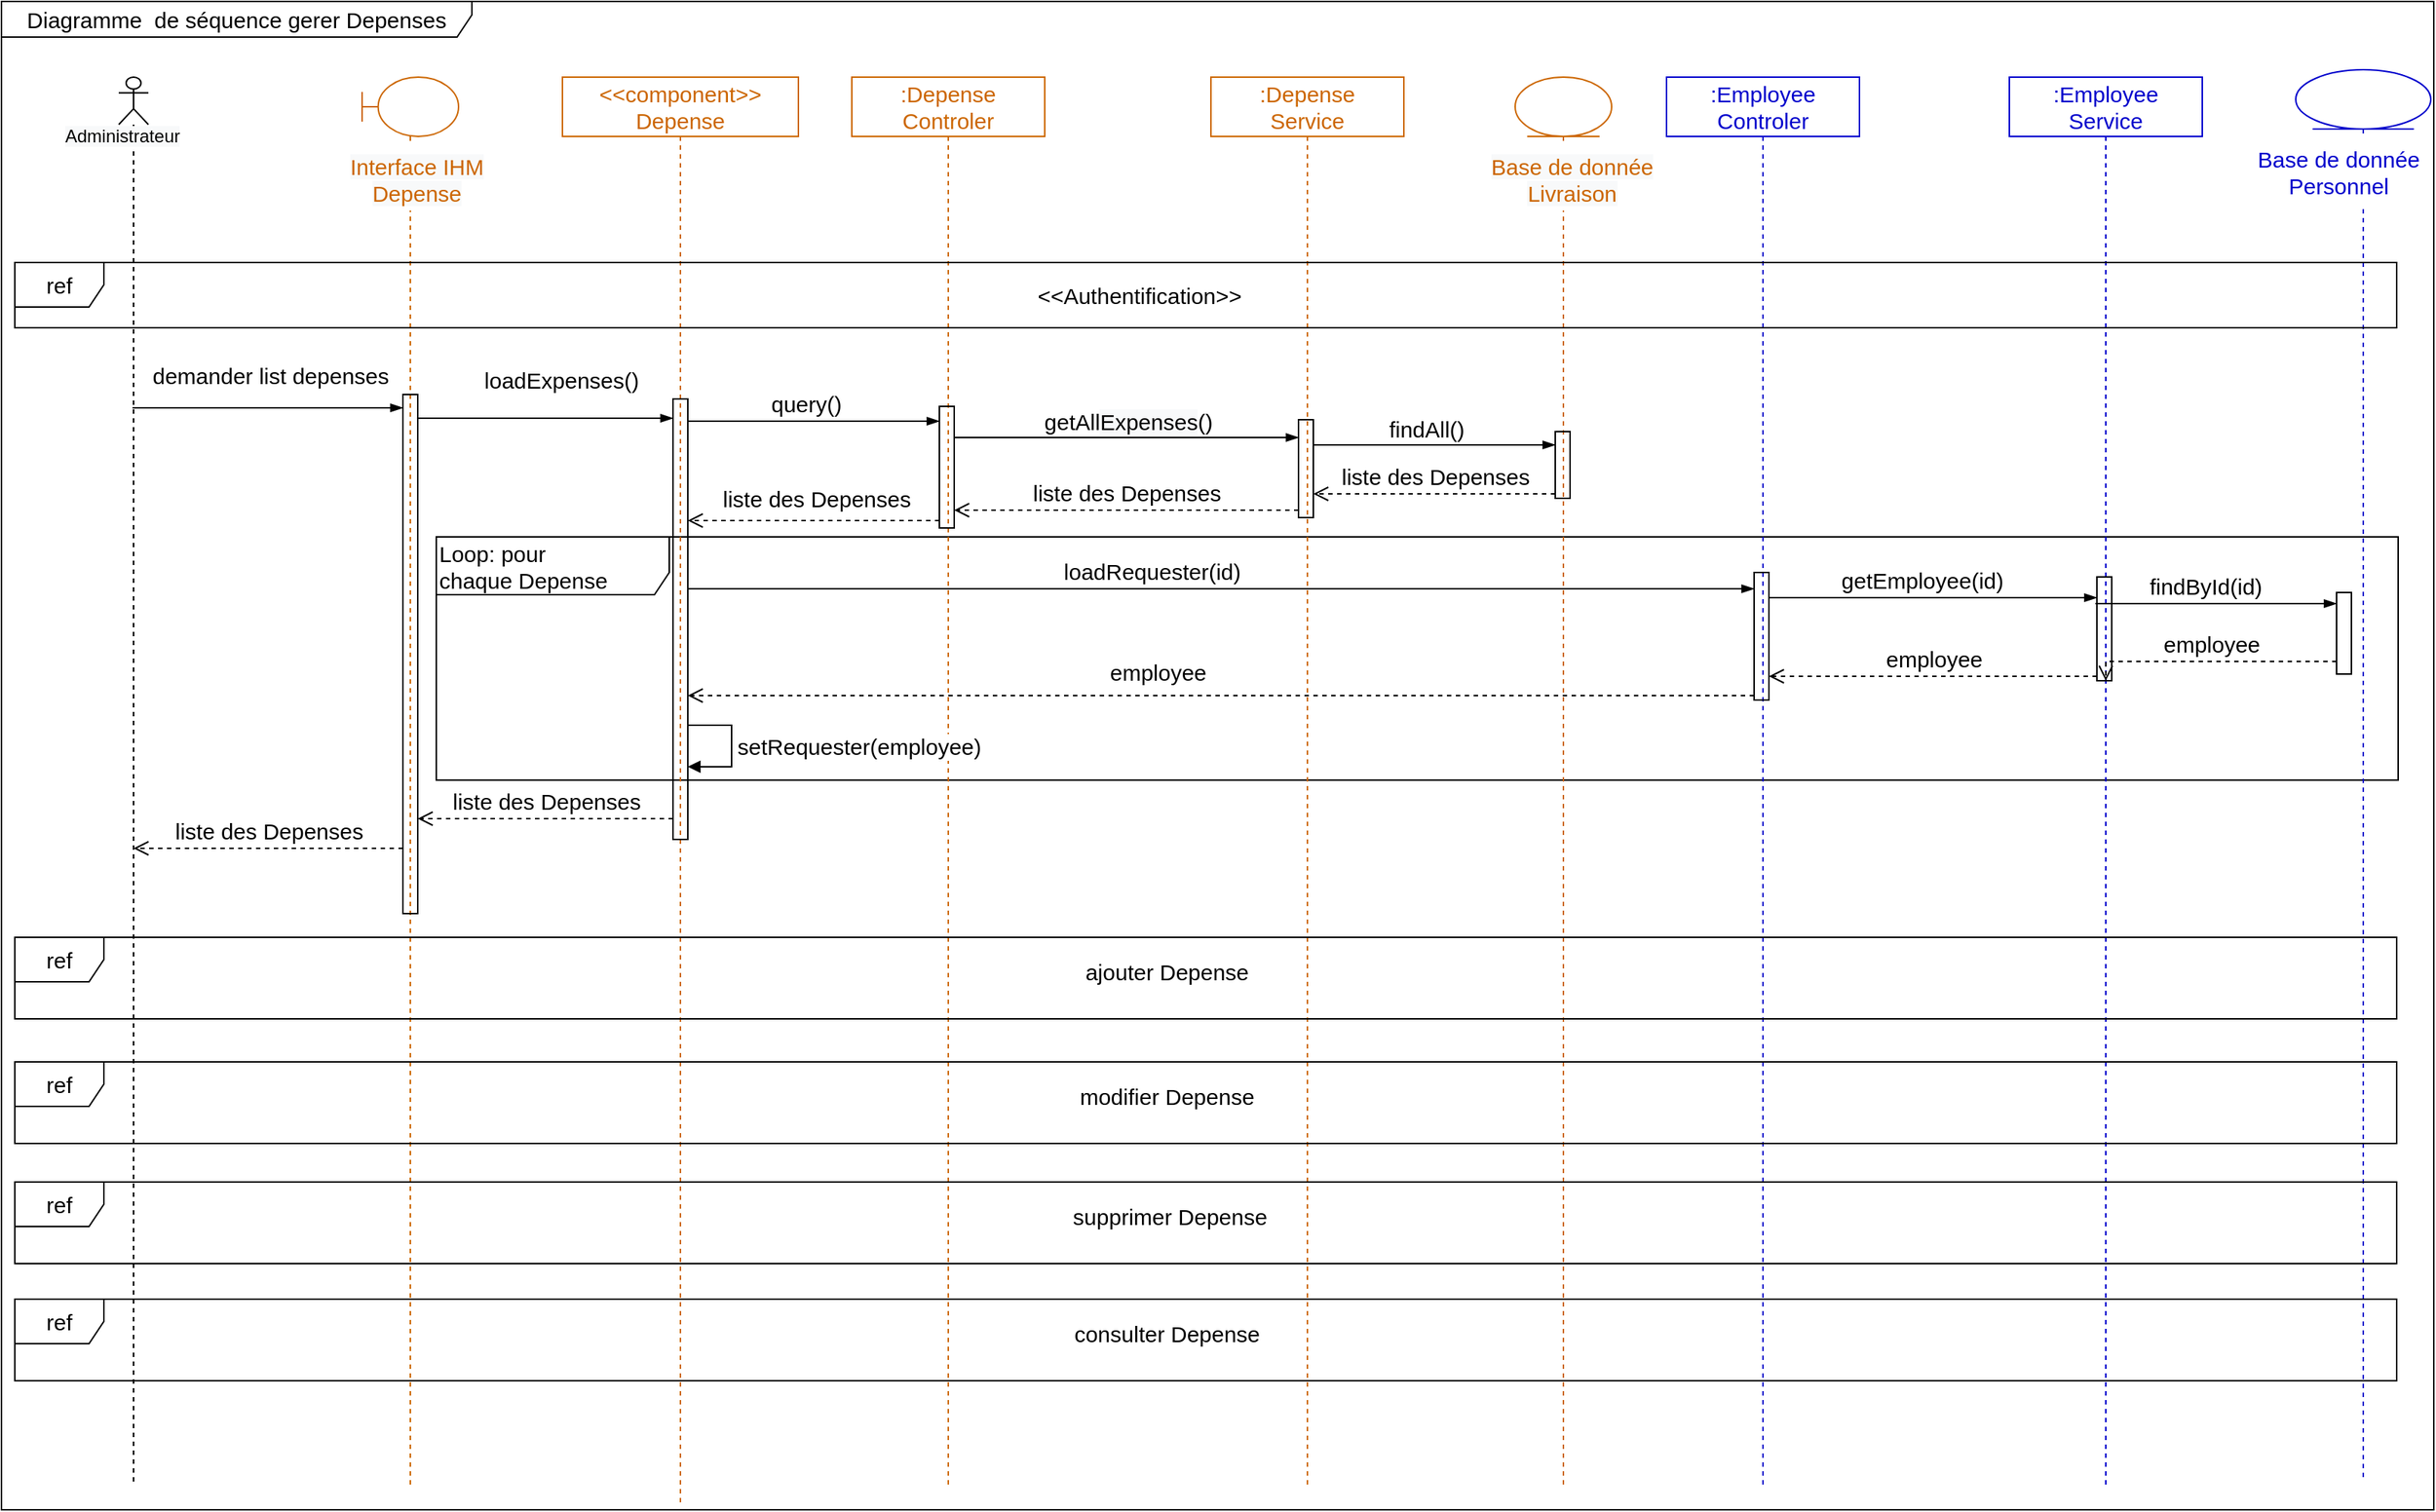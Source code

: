<mxfile version="20.2.5" type="github" pages="2">
  <diagram id="0Ih6kgNvfjJApKp02RVI" name="Page-1">
    <mxGraphModel dx="2515" dy="1289" grid="0" gridSize="10" guides="1" tooltips="1" connect="1" arrows="1" fold="1" page="1" pageScale="1" pageWidth="827" pageHeight="1169" math="0" shadow="0">
      <root>
        <mxCell id="0" />
        <mxCell id="1" parent="0" />
        <mxCell id="h8GXfj-TgWMUek4Y4tlX-59" value="Diagramme&amp;nbsp; de séquence gerer &lt;span style=&quot;background-color: rgb(255, 255, 255);&quot;&gt;Depenses&lt;/span&gt;" style="shape=umlFrame;whiteSpace=wrap;html=1;rounded=0;shadow=0;glass=0;sketch=0;fontSize=15;fillColor=none;width=317;height=24;" vertex="1" parent="1">
          <mxGeometry x="31" y="14" width="1639" height="1017" as="geometry" />
        </mxCell>
        <mxCell id="h8GXfj-TgWMUek4Y4tlX-1" value="Loop: pour &lt;br&gt;chaque&amp;nbsp;&lt;span style=&quot;background-color: initial; text-align: center;&quot;&gt;Depense&lt;/span&gt;" style="shape=umlFrame;whiteSpace=wrap;html=1;rounded=0;shadow=0;glass=0;sketch=0;fontSize=15;fillColor=none;width=157;height=39;align=left;" vertex="1" parent="1">
          <mxGeometry x="324" y="375" width="1322" height="164" as="geometry" />
        </mxCell>
        <mxCell id="h8GXfj-TgWMUek4Y4tlX-2" value=":Depense&lt;br&gt;Controler" style="shape=umlLifeline;perimeter=lifelinePerimeter;whiteSpace=wrap;html=1;container=1;collapsible=0;recursiveResize=0;outlineConnect=0;rounded=0;shadow=0;glass=0;sketch=0;fillColor=none;fontSize=15;fontColor=#CC6600;strokeColor=#CC6600;" vertex="1" parent="1">
          <mxGeometry x="604" y="65" width="130" height="950" as="geometry" />
        </mxCell>
        <mxCell id="h8GXfj-TgWMUek4Y4tlX-3" value="" style="html=1;points=[];perimeter=orthogonalPerimeter;rounded=0;shadow=0;glass=0;sketch=0;fontSize=15;fillColor=none;" vertex="1" parent="h8GXfj-TgWMUek4Y4tlX-2">
          <mxGeometry x="59" y="222" width="10" height="82" as="geometry" />
        </mxCell>
        <mxCell id="h8GXfj-TgWMUek4Y4tlX-4" value="" style="shape=umlLifeline;participant=umlActor;perimeter=lifelinePerimeter;whiteSpace=wrap;html=1;container=1;collapsible=0;recursiveResize=0;verticalAlign=top;spacingTop=36;outlineConnect=0;fillColor=none;size=32;sketch=0;shadow=0;rounded=0;glass=0;" vertex="1" parent="1">
          <mxGeometry x="110" y="65" width="20" height="950" as="geometry" />
        </mxCell>
        <mxCell id="h8GXfj-TgWMUek4Y4tlX-5" value="&lt;span style=&quot;color: rgb(0, 0, 0); font-family: Helvetica; font-size: 12px; font-style: normal; font-variant-ligatures: normal; font-variant-caps: normal; font-weight: 400; letter-spacing: normal; orphans: 2; text-align: center; text-indent: 0px; text-transform: none; widows: 2; word-spacing: 0px; -webkit-text-stroke-width: 0px; background-color: rgb(248, 249, 250); text-decoration-thickness: initial; text-decoration-style: initial; text-decoration-color: initial; float: none; display: inline !important;&quot;&gt;Administrateur&lt;/span&gt;" style="text;whiteSpace=wrap;html=1;" vertex="1" parent="1">
          <mxGeometry x="72" y="91" width="105" height="36" as="geometry" />
        </mxCell>
        <mxCell id="h8GXfj-TgWMUek4Y4tlX-6" value=":Depense&lt;br&gt;Service" style="shape=umlLifeline;perimeter=lifelinePerimeter;whiteSpace=wrap;html=1;container=1;collapsible=0;recursiveResize=0;outlineConnect=0;rounded=0;shadow=0;glass=0;sketch=0;fillColor=none;fontSize=15;fontColor=#CC6600;strokeColor=#CC6600;" vertex="1" parent="1">
          <mxGeometry x="846" y="65" width="130" height="950" as="geometry" />
        </mxCell>
        <mxCell id="h8GXfj-TgWMUek4Y4tlX-7" value="" style="html=1;points=[];perimeter=orthogonalPerimeter;rounded=0;shadow=0;glass=0;sketch=0;fontSize=15;fillColor=none;" vertex="1" parent="h8GXfj-TgWMUek4Y4tlX-6">
          <mxGeometry x="59" y="231" width="10" height="66" as="geometry" />
        </mxCell>
        <mxCell id="h8GXfj-TgWMUek4Y4tlX-8" value="" style="shape=umlLifeline;participant=umlEntity;perimeter=lifelinePerimeter;whiteSpace=wrap;html=1;container=1;collapsible=0;recursiveResize=0;verticalAlign=top;spacingTop=36;outlineConnect=0;rounded=0;shadow=0;glass=0;sketch=0;fontSize=15;fillColor=none;fontColor=#CC6600;strokeColor=#CC6600;" vertex="1" parent="1">
          <mxGeometry x="1051" y="65" width="65" height="950" as="geometry" />
        </mxCell>
        <mxCell id="h8GXfj-TgWMUek4Y4tlX-9" value="" style="html=1;points=[];perimeter=orthogonalPerimeter;rounded=0;shadow=0;glass=0;sketch=0;fontSize=15;fillColor=none;" vertex="1" parent="h8GXfj-TgWMUek4Y4tlX-8">
          <mxGeometry x="27" y="239" width="10" height="45" as="geometry" />
        </mxCell>
        <mxCell id="h8GXfj-TgWMUek4Y4tlX-10" value="&lt;span style=&quot;font-family: Helvetica; font-size: 15px; font-style: normal; font-variant-ligatures: normal; font-variant-caps: normal; font-weight: 400; letter-spacing: normal; orphans: 2; text-indent: 0px; text-transform: none; widows: 2; word-spacing: 0px; -webkit-text-stroke-width: 0px; background-color: rgb(248, 249, 250); text-decoration-thickness: initial; text-decoration-style: initial; text-decoration-color: initial; float: none; display: inline !important;&quot;&gt;Base de donnée&lt;br&gt;Livraison&lt;br&gt;&lt;/span&gt;" style="text;whiteSpace=wrap;html=1;fontSize=15;align=center;fillColor=default;fontColor=#CC6600;" vertex="1" parent="h8GXfj-TgWMUek4Y4tlX-8">
          <mxGeometry x="-21" y="45" width="119" height="45" as="geometry" />
        </mxCell>
        <mxCell id="h8GXfj-TgWMUek4Y4tlX-11" value="" style="shape=umlLifeline;participant=umlBoundary;perimeter=lifelinePerimeter;whiteSpace=wrap;html=1;container=1;collapsible=0;recursiveResize=0;verticalAlign=top;spacingTop=36;outlineConnect=0;rounded=0;shadow=0;glass=0;sketch=0;fontSize=15;fillColor=none;fontColor=#CC6600;strokeColor=#CC6600;" vertex="1" parent="1">
          <mxGeometry x="274" y="65" width="65" height="950" as="geometry" />
        </mxCell>
        <mxCell id="h8GXfj-TgWMUek4Y4tlX-12" value="&lt;span style=&quot;font-family: Helvetica; font-size: 15px; font-style: normal; font-variant-ligatures: normal; font-variant-caps: normal; font-weight: 400; letter-spacing: normal; orphans: 2; text-indent: 0px; text-transform: none; widows: 2; word-spacing: 0px; -webkit-text-stroke-width: 0px; background-color: rgb(248, 249, 250); text-decoration-thickness: initial; text-decoration-style: initial; text-decoration-color: initial; float: none; display: inline !important;&quot;&gt;Interface IHM&lt;/span&gt;&lt;br style=&quot;font-family: Helvetica; font-size: 15px; font-style: normal; font-variant-ligatures: normal; font-variant-caps: normal; font-weight: 400; letter-spacing: normal; orphans: 2; text-indent: 0px; text-transform: none; widows: 2; word-spacing: 0px; -webkit-text-stroke-width: 0px; background-color: rgb(248, 249, 250); text-decoration-thickness: initial; text-decoration-style: initial; text-decoration-color: initial;&quot;&gt;&lt;span style=&quot;font-family: Helvetica; font-size: 15px; font-style: normal; font-variant-ligatures: normal; font-variant-caps: normal; font-weight: 400; letter-spacing: normal; orphans: 2; text-indent: 0px; text-transform: none; widows: 2; word-spacing: 0px; -webkit-text-stroke-width: 0px; background-color: rgb(248, 249, 250); text-decoration-thickness: initial; text-decoration-style: initial; text-decoration-color: initial; float: none; display: inline !important;&quot;&gt;Depense&lt;/span&gt;" style="text;whiteSpace=wrap;html=1;fontSize=15;align=center;fillColor=default;fontColor=#CC6600;" vertex="1" parent="h8GXfj-TgWMUek4Y4tlX-11">
          <mxGeometry x="-24" y="45" width="122" height="45" as="geometry" />
        </mxCell>
        <mxCell id="h8GXfj-TgWMUek4Y4tlX-13" value="" style="html=1;points=[];perimeter=orthogonalPerimeter;rounded=0;shadow=0;glass=0;sketch=0;fontSize=15;fillColor=none;" vertex="1" parent="h8GXfj-TgWMUek4Y4tlX-11">
          <mxGeometry x="27.5" y="214" width="10" height="350" as="geometry" />
        </mxCell>
        <mxCell id="h8GXfj-TgWMUek4Y4tlX-14" value=":Employee&lt;br&gt;Controler" style="shape=umlLifeline;perimeter=lifelinePerimeter;whiteSpace=wrap;html=1;container=1;collapsible=0;recursiveResize=0;outlineConnect=0;rounded=0;shadow=0;glass=0;sketch=0;fillColor=none;fontSize=15;strokeColor=#0000CC;fontColor=#0000CC;" vertex="1" parent="1">
          <mxGeometry x="1153" y="65" width="130" height="950" as="geometry" />
        </mxCell>
        <mxCell id="h8GXfj-TgWMUek4Y4tlX-15" value="" style="html=1;points=[];perimeter=orthogonalPerimeter;rounded=0;shadow=0;glass=0;sketch=0;fontSize=15;fillColor=none;" vertex="1" parent="h8GXfj-TgWMUek4Y4tlX-14">
          <mxGeometry x="59" y="334" width="10" height="86" as="geometry" />
        </mxCell>
        <mxCell id="h8GXfj-TgWMUek4Y4tlX-16" value="" style="shape=umlLifeline;participant=umlEntity;perimeter=lifelinePerimeter;whiteSpace=wrap;html=1;container=1;collapsible=0;recursiveResize=0;verticalAlign=top;spacingTop=36;outlineConnect=0;rounded=0;shadow=0;glass=0;sketch=0;fontSize=15;fillColor=none;strokeColor=#0000CC;" vertex="1" parent="1">
          <mxGeometry x="1577" y="60" width="91" height="950" as="geometry" />
        </mxCell>
        <mxCell id="h8GXfj-TgWMUek4Y4tlX-17" value="Base de donnée&lt;br&gt;Personnel" style="text;whiteSpace=wrap;html=1;fontSize=15;align=center;fillColor=default;fontColor=#0000CC;" vertex="1" parent="h8GXfj-TgWMUek4Y4tlX-16">
          <mxGeometry x="-30" y="45" width="118" height="48" as="geometry" />
        </mxCell>
        <mxCell id="h8GXfj-TgWMUek4Y4tlX-18" value="" style="html=1;points=[];perimeter=orthogonalPerimeter;rounded=0;shadow=0;glass=0;sketch=0;fontSize=15;fillColor=none;" vertex="1" parent="h8GXfj-TgWMUek4Y4tlX-16">
          <mxGeometry x="27.5" y="352.5" width="10" height="55" as="geometry" />
        </mxCell>
        <mxCell id="h8GXfj-TgWMUek4Y4tlX-19" value=":Employee&lt;br&gt;Service" style="shape=umlLifeline;perimeter=lifelinePerimeter;whiteSpace=wrap;html=1;container=1;collapsible=0;recursiveResize=0;outlineConnect=0;rounded=0;shadow=0;glass=0;sketch=0;fillColor=none;fontSize=15;strokeColor=#0000CC;fontColor=#0000CC;" vertex="1" parent="1">
          <mxGeometry x="1384" y="65" width="130" height="950" as="geometry" />
        </mxCell>
        <mxCell id="h8GXfj-TgWMUek4Y4tlX-20" value="" style="html=1;points=[];perimeter=orthogonalPerimeter;rounded=0;shadow=0;glass=0;sketch=0;fontSize=15;fillColor=none;" vertex="1" parent="h8GXfj-TgWMUek4Y4tlX-19">
          <mxGeometry x="59" y="337" width="10" height="70" as="geometry" />
        </mxCell>
        <mxCell id="h8GXfj-TgWMUek4Y4tlX-21" value="" style="edgeStyle=elbowEdgeStyle;fontSize=12;html=1;endArrow=blockThin;endFill=1;rounded=0;" edge="1" parent="1" target="h8GXfj-TgWMUek4Y4tlX-13">
          <mxGeometry width="160" relative="1" as="geometry">
            <mxPoint x="119.324" y="288" as="sourcePoint" />
            <mxPoint x="258.5" y="288" as="targetPoint" />
            <Array as="points">
              <mxPoint x="190" y="288" />
              <mxPoint x="171" y="261" />
            </Array>
          </mxGeometry>
        </mxCell>
        <mxCell id="h8GXfj-TgWMUek4Y4tlX-22" value="demander list depenses" style="edgeLabel;html=1;align=center;verticalAlign=middle;resizable=0;points=[];fontSize=15;" vertex="1" connectable="0" parent="h8GXfj-TgWMUek4Y4tlX-21">
          <mxGeometry x="-0.395" relative="1" as="geometry">
            <mxPoint x="37" y="-22" as="offset" />
          </mxGeometry>
        </mxCell>
        <mxCell id="h8GXfj-TgWMUek4Y4tlX-23" value="" style="edgeStyle=elbowEdgeStyle;fontSize=12;html=1;endArrow=blockThin;endFill=1;rounded=0;" edge="1" parent="1" source="h8GXfj-TgWMUek4Y4tlX-43" target="h8GXfj-TgWMUek4Y4tlX-3">
          <mxGeometry width="160" relative="1" as="geometry">
            <mxPoint x="532" y="237" as="sourcePoint" />
            <mxPoint x="637" y="443" as="targetPoint" />
            <Array as="points">
              <mxPoint x="561" y="297" />
              <mxPoint x="444" y="291" />
              <mxPoint x="426" y="304" />
            </Array>
          </mxGeometry>
        </mxCell>
        <mxCell id="h8GXfj-TgWMUek4Y4tlX-24" value="query()" style="edgeLabel;html=1;align=center;verticalAlign=middle;resizable=0;points=[];fontSize=15;" vertex="1" connectable="0" parent="h8GXfj-TgWMUek4Y4tlX-23">
          <mxGeometry x="-0.219" y="3" relative="1" as="geometry">
            <mxPoint x="13" y="-9" as="offset" />
          </mxGeometry>
        </mxCell>
        <mxCell id="h8GXfj-TgWMUek4Y4tlX-25" value="" style="edgeStyle=elbowEdgeStyle;fontSize=12;html=1;endArrow=blockThin;endFill=1;rounded=0;" edge="1" parent="1" source="h8GXfj-TgWMUek4Y4tlX-3" target="h8GXfj-TgWMUek4Y4tlX-7">
          <mxGeometry width="160" relative="1" as="geometry">
            <mxPoint x="394" y="355" as="sourcePoint" />
            <mxPoint x="554" y="355" as="targetPoint" />
            <Array as="points">
              <mxPoint x="753" y="308" />
              <mxPoint x="602" y="293" />
              <mxPoint x="527" y="322" />
            </Array>
          </mxGeometry>
        </mxCell>
        <mxCell id="h8GXfj-TgWMUek4Y4tlX-26" value="getAll&lt;span style=&quot;background-color: rgb(248, 249, 250);&quot;&gt;Expenses&lt;/span&gt;()" style="edgeLabel;html=1;align=center;verticalAlign=middle;resizable=0;points=[];fontSize=15;" vertex="1" connectable="0" parent="h8GXfj-TgWMUek4Y4tlX-25">
          <mxGeometry x="0.124" relative="1" as="geometry">
            <mxPoint x="-14" y="-11" as="offset" />
          </mxGeometry>
        </mxCell>
        <mxCell id="h8GXfj-TgWMUek4Y4tlX-27" value="" style="edgeStyle=elbowEdgeStyle;fontSize=12;html=1;endArrow=blockThin;endFill=1;rounded=0;" edge="1" parent="1" source="h8GXfj-TgWMUek4Y4tlX-7" target="h8GXfj-TgWMUek4Y4tlX-9">
          <mxGeometry width="160" relative="1" as="geometry">
            <mxPoint x="474" y="355" as="sourcePoint" />
            <mxPoint x="634" y="355" as="targetPoint" />
            <Array as="points">
              <mxPoint x="927" y="313" />
              <mxPoint x="766" y="318" />
            </Array>
          </mxGeometry>
        </mxCell>
        <mxCell id="h8GXfj-TgWMUek4Y4tlX-28" value="findAll()" style="edgeLabel;html=1;align=center;verticalAlign=middle;resizable=0;points=[];fontSize=15;" vertex="1" connectable="0" parent="h8GXfj-TgWMUek4Y4tlX-27">
          <mxGeometry x="-0.356" y="2" relative="1" as="geometry">
            <mxPoint x="23" y="-9" as="offset" />
          </mxGeometry>
        </mxCell>
        <mxCell id="h8GXfj-TgWMUek4Y4tlX-29" value="liste des Depenses" style="html=1;verticalAlign=bottom;endArrow=open;dashed=1;endSize=8;rounded=0;fontSize=15;" edge="1" parent="1" source="h8GXfj-TgWMUek4Y4tlX-9" target="h8GXfj-TgWMUek4Y4tlX-7">
          <mxGeometry relative="1" as="geometry">
            <mxPoint x="806" y="342" as="sourcePoint" />
            <mxPoint x="668" y="342" as="targetPoint" />
            <Array as="points">
              <mxPoint x="948" y="346" />
            </Array>
          </mxGeometry>
        </mxCell>
        <mxCell id="h8GXfj-TgWMUek4Y4tlX-30" value="liste des Depenses" style="html=1;verticalAlign=bottom;endArrow=open;dashed=1;endSize=8;rounded=0;fontSize=15;" edge="1" parent="1" source="h8GXfj-TgWMUek4Y4tlX-7" target="h8GXfj-TgWMUek4Y4tlX-3">
          <mxGeometry relative="1" as="geometry">
            <mxPoint x="658" y="347" as="sourcePoint" />
            <mxPoint x="477" y="347" as="targetPoint" />
            <Array as="points">
              <mxPoint x="758" y="357" />
            </Array>
          </mxGeometry>
        </mxCell>
        <mxCell id="h8GXfj-TgWMUek4Y4tlX-31" value="liste des Depenses" style="html=1;verticalAlign=bottom;endArrow=open;dashed=1;endSize=8;rounded=0;fontSize=15;" edge="1" parent="1" source="h8GXfj-TgWMUek4Y4tlX-3" target="h8GXfj-TgWMUek4Y4tlX-43">
          <mxGeometry x="-0.019" y="-3" relative="1" as="geometry">
            <mxPoint x="479" y="359" as="sourcePoint" />
            <mxPoint x="298" y="359" as="targetPoint" />
            <Array as="points">
              <mxPoint x="512" y="364" />
            </Array>
            <mxPoint as="offset" />
          </mxGeometry>
        </mxCell>
        <mxCell id="h8GXfj-TgWMUek4Y4tlX-32" value="" style="edgeStyle=elbowEdgeStyle;fontSize=12;html=1;endArrow=blockThin;endFill=1;rounded=0;" edge="1" parent="1" source="h8GXfj-TgWMUek4Y4tlX-43" target="h8GXfj-TgWMUek4Y4tlX-15">
          <mxGeometry width="160" relative="1" as="geometry">
            <mxPoint x="312" y="410" as="sourcePoint" />
            <mxPoint x="985.5" y="410" as="targetPoint" />
            <Array as="points">
              <mxPoint x="873" y="410" />
            </Array>
          </mxGeometry>
        </mxCell>
        <mxCell id="h8GXfj-TgWMUek4Y4tlX-33" value="loadRequester(id)" style="edgeLabel;html=1;align=center;verticalAlign=middle;resizable=0;points=[];fontSize=15;" vertex="1" connectable="0" parent="h8GXfj-TgWMUek4Y4tlX-32">
          <mxGeometry x="-0.256" y="-3" relative="1" as="geometry">
            <mxPoint x="45" y="-15" as="offset" />
          </mxGeometry>
        </mxCell>
        <mxCell id="h8GXfj-TgWMUek4Y4tlX-34" value="" style="fontSize=12;html=1;endArrow=blockThin;endFill=1;rounded=0;" edge="1" parent="1" source="h8GXfj-TgWMUek4Y4tlX-15" target="h8GXfj-TgWMUek4Y4tlX-20">
          <mxGeometry width="160" relative="1" as="geometry">
            <mxPoint x="917" y="389" as="sourcePoint" />
            <mxPoint x="1077" y="389" as="targetPoint" />
            <Array as="points">
              <mxPoint x="1263" y="416" />
            </Array>
          </mxGeometry>
        </mxCell>
        <mxCell id="h8GXfj-TgWMUek4Y4tlX-35" value="getEmployee(id)" style="edgeLabel;html=1;align=center;verticalAlign=middle;resizable=0;points=[];fontSize=15;" vertex="1" connectable="0" parent="h8GXfj-TgWMUek4Y4tlX-34">
          <mxGeometry x="-0.254" y="1" relative="1" as="geometry">
            <mxPoint x="20" y="-11" as="offset" />
          </mxGeometry>
        </mxCell>
        <mxCell id="h8GXfj-TgWMUek4Y4tlX-36" value="" style="edgeStyle=elbowEdgeStyle;fontSize=12;html=1;endArrow=blockThin;endFill=1;rounded=0;" edge="1" parent="1" source="h8GXfj-TgWMUek4Y4tlX-20" target="h8GXfj-TgWMUek4Y4tlX-18">
          <mxGeometry width="160" relative="1" as="geometry">
            <mxPoint x="1065" y="396" as="sourcePoint" />
            <mxPoint x="1225" y="396" as="targetPoint" />
            <Array as="points">
              <mxPoint x="1442" y="420" />
              <mxPoint x="1334" y="409" />
            </Array>
          </mxGeometry>
        </mxCell>
        <mxCell id="h8GXfj-TgWMUek4Y4tlX-37" value="findById(id)" style="edgeLabel;html=1;align=center;verticalAlign=middle;resizable=0;points=[];fontSize=15;" vertex="1" connectable="0" parent="h8GXfj-TgWMUek4Y4tlX-36">
          <mxGeometry x="-0.269" y="1" relative="1" as="geometry">
            <mxPoint x="15" y="-11" as="offset" />
          </mxGeometry>
        </mxCell>
        <mxCell id="h8GXfj-TgWMUek4Y4tlX-38" value="employee" style="html=1;verticalAlign=bottom;endArrow=open;dashed=1;endSize=8;rounded=0;fontSize=15;" edge="1" parent="1" source="h8GXfj-TgWMUek4Y4tlX-18" target="h8GXfj-TgWMUek4Y4tlX-20">
          <mxGeometry relative="1" as="geometry">
            <mxPoint x="1511" y="460" as="sourcePoint" />
            <mxPoint x="1221" y="462" as="targetPoint" />
            <Array as="points">
              <mxPoint x="1449" y="459" />
            </Array>
          </mxGeometry>
        </mxCell>
        <mxCell id="h8GXfj-TgWMUek4Y4tlX-39" value="employee" style="html=1;verticalAlign=bottom;endArrow=open;dashed=1;endSize=8;rounded=0;fontSize=15;" edge="1" parent="1" source="h8GXfj-TgWMUek4Y4tlX-20" target="h8GXfj-TgWMUek4Y4tlX-15">
          <mxGeometry relative="1" as="geometry">
            <mxPoint x="1158" y="471" as="sourcePoint" />
            <mxPoint x="991" y="471" as="targetPoint" />
            <Array as="points">
              <mxPoint x="1237" y="469" />
            </Array>
          </mxGeometry>
        </mxCell>
        <mxCell id="h8GXfj-TgWMUek4Y4tlX-40" value="employee" style="html=1;verticalAlign=bottom;endArrow=open;dashed=1;endSize=8;rounded=0;fontSize=15;startArrow=none;" edge="1" parent="1" source="h8GXfj-TgWMUek4Y4tlX-15" target="h8GXfj-TgWMUek4Y4tlX-43">
          <mxGeometry x="0.121" y="-4" relative="1" as="geometry">
            <mxPoint x="981" y="481.0" as="sourcePoint" />
            <mxPoint x="312" y="396.509" as="targetPoint" />
            <Array as="points">
              <mxPoint x="964" y="482" />
            </Array>
            <mxPoint as="offset" />
          </mxGeometry>
        </mxCell>
        <mxCell id="h8GXfj-TgWMUek4Y4tlX-41" value="liste des Depenses" style="html=1;verticalAlign=bottom;endArrow=open;dashed=1;endSize=8;rounded=0;fontSize=15;" edge="1" parent="1" source="h8GXfj-TgWMUek4Y4tlX-13" target="h8GXfj-TgWMUek4Y4tlX-4">
          <mxGeometry relative="1" as="geometry">
            <mxPoint x="258.5" y="577" as="sourcePoint" />
            <mxPoint x="119.324" y="577" as="targetPoint" />
            <Array as="points">
              <mxPoint x="219" y="585" />
            </Array>
          </mxGeometry>
        </mxCell>
        <mxCell id="h8GXfj-TgWMUek4Y4tlX-42" value="&amp;lt;&amp;lt;component&amp;gt;&amp;gt;&lt;br&gt;Depense" style="shape=umlLifeline;perimeter=lifelinePerimeter;whiteSpace=wrap;html=1;container=1;collapsible=0;recursiveResize=0;outlineConnect=0;rounded=0;shadow=0;glass=0;sketch=0;fillColor=none;fontSize=15;fontColor=#CC6600;strokeColor=#CC6600;" vertex="1" parent="1">
          <mxGeometry x="409" y="65" width="159" height="961" as="geometry" />
        </mxCell>
        <mxCell id="h8GXfj-TgWMUek4Y4tlX-43" value="" style="html=1;points=[];perimeter=orthogonalPerimeter;fontSize=15;fillColor=none;rounded=0;shadow=0;glass=0;sketch=0;" vertex="1" parent="h8GXfj-TgWMUek4Y4tlX-42">
          <mxGeometry x="74.5" y="217" width="10" height="297" as="geometry" />
        </mxCell>
        <mxCell id="h8GXfj-TgWMUek4Y4tlX-44" value="set&lt;span style=&quot;text-align: center;&quot;&gt;Requester&lt;/span&gt;(employee)" style="edgeStyle=orthogonalEdgeStyle;html=1;align=left;spacingLeft=2;endArrow=block;rounded=0;fontSize=15;" edge="1" parent="h8GXfj-TgWMUek4Y4tlX-42" source="h8GXfj-TgWMUek4Y4tlX-43" target="h8GXfj-TgWMUek4Y4tlX-43">
          <mxGeometry relative="1" as="geometry">
            <mxPoint x="-59" y="421" as="sourcePoint" />
            <Array as="points">
              <mxPoint x="114" y="437" />
              <mxPoint x="114" y="465" />
            </Array>
            <mxPoint x="-46" y="452" as="targetPoint" />
          </mxGeometry>
        </mxCell>
        <mxCell id="h8GXfj-TgWMUek4Y4tlX-45" value="" style="fontSize=12;html=1;endArrow=blockThin;endFill=1;rounded=0;" edge="1" parent="1" source="h8GXfj-TgWMUek4Y4tlX-13" target="h8GXfj-TgWMUek4Y4tlX-43">
          <mxGeometry width="160" relative="1" as="geometry">
            <mxPoint x="268.5" y="289" as="sourcePoint" />
            <mxPoint x="599" y="417" as="targetPoint" />
            <Array as="points">
              <mxPoint x="381" y="295" />
            </Array>
          </mxGeometry>
        </mxCell>
        <mxCell id="h8GXfj-TgWMUek4Y4tlX-46" value="loadExpenses()" style="edgeLabel;html=1;align=center;verticalAlign=middle;resizable=0;points=[];fontSize=15;" vertex="1" connectable="0" parent="h8GXfj-TgWMUek4Y4tlX-45">
          <mxGeometry x="-0.006" y="-3" relative="1" as="geometry">
            <mxPoint x="11" y="-29" as="offset" />
          </mxGeometry>
        </mxCell>
        <mxCell id="h8GXfj-TgWMUek4Y4tlX-47" value="" style="html=1;verticalAlign=bottom;endArrow=open;dashed=1;endSize=8;rounded=0;" edge="1" parent="1" source="h8GXfj-TgWMUek4Y4tlX-43" target="h8GXfj-TgWMUek4Y4tlX-13">
          <mxGeometry relative="1" as="geometry">
            <mxPoint x="518" y="479" as="sourcePoint" />
            <mxPoint x="268.5" y="565.0" as="targetPoint" />
            <Array as="points">
              <mxPoint x="373" y="565" />
            </Array>
          </mxGeometry>
        </mxCell>
        <mxCell id="h8GXfj-TgWMUek4Y4tlX-48" value="&lt;span style=&quot;font-size: 15px;&quot;&gt;liste des Depenses&lt;/span&gt;" style="edgeLabel;html=1;align=center;verticalAlign=middle;resizable=0;points=[];" vertex="1" connectable="0" parent="h8GXfj-TgWMUek4Y4tlX-47">
          <mxGeometry x="-0.223" y="3" relative="1" as="geometry">
            <mxPoint x="-19" y="-15" as="offset" />
          </mxGeometry>
        </mxCell>
        <mxCell id="h8GXfj-TgWMUek4Y4tlX-49" value="ref" style="shape=umlFrame;whiteSpace=wrap;html=1;labelBackgroundColor=none;fontSize=15;" vertex="1" parent="1">
          <mxGeometry x="40" y="190" width="1605" height="44" as="geometry" />
        </mxCell>
        <mxCell id="h8GXfj-TgWMUek4Y4tlX-50" value="&amp;lt;&amp;lt;Authentification&amp;gt;&amp;gt;" style="text;html=1;strokeColor=none;fillColor=none;align=center;verticalAlign=middle;whiteSpace=wrap;rounded=0;labelBackgroundColor=none;fontSize=15;fontColor=#000000;" vertex="1" parent="1">
          <mxGeometry x="722" y="197" width="152" height="30" as="geometry" />
        </mxCell>
        <mxCell id="h8GXfj-TgWMUek4Y4tlX-51" value="ref" style="shape=umlFrame;whiteSpace=wrap;html=1;labelBackgroundColor=none;fontSize=15;" vertex="1" parent="1">
          <mxGeometry x="40" y="645" width="1605" height="55" as="geometry" />
        </mxCell>
        <mxCell id="h8GXfj-TgWMUek4Y4tlX-52" value="ajouter Depense" style="text;html=1;strokeColor=none;fillColor=none;align=center;verticalAlign=middle;whiteSpace=wrap;rounded=0;labelBackgroundColor=none;fontSize=15;fontColor=#000000;" vertex="1" parent="1">
          <mxGeometry x="675" y="653" width="283" height="30" as="geometry" />
        </mxCell>
        <mxCell id="h8GXfj-TgWMUek4Y4tlX-53" value="ref" style="shape=umlFrame;whiteSpace=wrap;html=1;labelBackgroundColor=none;fontSize=15;" vertex="1" parent="1">
          <mxGeometry x="40" y="729" width="1605" height="55" as="geometry" />
        </mxCell>
        <mxCell id="h8GXfj-TgWMUek4Y4tlX-54" value="modifier Depense" style="text;html=1;strokeColor=none;fillColor=none;align=center;verticalAlign=middle;whiteSpace=wrap;rounded=0;labelBackgroundColor=none;fontSize=15;fontColor=#000000;" vertex="1" parent="1">
          <mxGeometry x="675" y="737" width="283" height="30" as="geometry" />
        </mxCell>
        <mxCell id="h8GXfj-TgWMUek4Y4tlX-55" value="ref" style="shape=umlFrame;whiteSpace=wrap;html=1;labelBackgroundColor=none;fontSize=15;" vertex="1" parent="1">
          <mxGeometry x="40" y="810" width="1605" height="55" as="geometry" />
        </mxCell>
        <mxCell id="h8GXfj-TgWMUek4Y4tlX-56" value="supprimer Depense" style="text;html=1;strokeColor=none;fillColor=none;align=center;verticalAlign=middle;whiteSpace=wrap;rounded=0;labelBackgroundColor=none;fontSize=15;fontColor=#000000;" vertex="1" parent="1">
          <mxGeometry x="676.5" y="818" width="283" height="30" as="geometry" />
        </mxCell>
        <mxCell id="h8GXfj-TgWMUek4Y4tlX-57" value="ref" style="shape=umlFrame;whiteSpace=wrap;html=1;labelBackgroundColor=none;fontSize=15;" vertex="1" parent="1">
          <mxGeometry x="40" y="889" width="1605" height="55" as="geometry" />
        </mxCell>
        <mxCell id="h8GXfj-TgWMUek4Y4tlX-58" value="consulter Depense" style="text;html=1;strokeColor=none;fillColor=none;align=center;verticalAlign=middle;whiteSpace=wrap;rounded=0;labelBackgroundColor=none;fontSize=15;fontColor=#000000;" vertex="1" parent="1">
          <mxGeometry x="675" y="897" width="283" height="30" as="geometry" />
        </mxCell>
      </root>
    </mxGraphModel>
  </diagram>
  <diagram id="TflTKimRe0f7Ts5xrQ3o" name="Page-2">
    <mxGraphModel dx="2336" dy="1197" grid="0" gridSize="10" guides="1" tooltips="1" connect="1" arrows="1" fold="1" page="1" pageScale="1" pageWidth="827" pageHeight="1169" math="0" shadow="0">
      <root>
        <mxCell id="0" />
        <mxCell id="1" parent="0" />
        <mxCell id="TuRs3AZUwML7VyhOXRkO-1" value="Diagramme&amp;nbsp; de séquence&amp;nbsp; ajouter depense" style="shape=umlFrame;whiteSpace=wrap;html=1;rounded=0;shadow=0;glass=0;sketch=0;fontSize=15;fillColor=none;width=321;height=35;" vertex="1" parent="1">
          <mxGeometry x="12" y="8" width="1180" height="952" as="geometry" />
        </mxCell>
        <mxCell id="TuRs3AZUwML7VyhOXRkO-2" value="ALT" style="shape=umlFrame;whiteSpace=wrap;html=1;width=45;height=30;" vertex="1" parent="1">
          <mxGeometry x="22.5" y="419" width="1149" height="530" as="geometry" />
        </mxCell>
        <mxCell id="TuRs3AZUwML7VyhOXRkO-3" value="ALT" style="shape=umlFrame;whiteSpace=wrap;html=1;width=45;height=30;" vertex="1" parent="1">
          <mxGeometry x="54" y="519.35" width="1107" height="299" as="geometry" />
        </mxCell>
        <mxCell id="TuRs3AZUwML7VyhOXRkO-4" value="&lt;font style=&quot;font-size: 15px;&quot;&gt;alt: formulaire valide&lt;/font&gt;" style="shape=umlFrame;whiteSpace=wrap;html=1;width=162;height=22;" vertex="1" parent="1">
          <mxGeometry x="59" y="306" width="362" height="103" as="geometry" />
        </mxCell>
        <mxCell id="TuRs3AZUwML7VyhOXRkO-5" value=":Expense&lt;br&gt;Controler" style="shape=umlLifeline;perimeter=lifelinePerimeter;whiteSpace=wrap;html=1;container=1;collapsible=0;recursiveResize=0;outlineConnect=0;rounded=0;shadow=0;glass=0;sketch=0;fillColor=none;fontSize=15;fontColor=#CC6600;strokeColor=#CC6600;" vertex="1" parent="1">
          <mxGeometry x="622" y="65" width="201" height="891" as="geometry" />
        </mxCell>
        <mxCell id="TuRs3AZUwML7VyhOXRkO-6" value="" style="html=1;points=[];perimeter=orthogonalPerimeter;rounded=0;shadow=0;glass=0;sketch=0;fontSize=15;fillColor=none;" vertex="1" parent="TuRs3AZUwML7VyhOXRkO-5">
          <mxGeometry x="95.5" y="401" width="10" height="310" as="geometry" />
        </mxCell>
        <mxCell id="TuRs3AZUwML7VyhOXRkO-7" style="edgeStyle=none;rounded=0;orthogonalLoop=1;jettySize=auto;html=1;fontSize=15;fontColor=#000000;strokeColor=#000000;endArrow=none;endFill=0;dashed=1;exitX=0;exitY=0.504;exitDx=0;exitDy=0;exitPerimeter=0;entryX=1;entryY=0.558;entryDx=0;entryDy=0;entryPerimeter=0;" edge="1" parent="1" source="TuRs3AZUwML7VyhOXRkO-2" target="TuRs3AZUwML7VyhOXRkO-3">
          <mxGeometry relative="1" as="geometry">
            <Array as="points">
              <mxPoint x="238" y="686" />
            </Array>
            <mxPoint x="119.5" y="686" as="sourcePoint" />
          </mxGeometry>
        </mxCell>
        <mxCell id="TuRs3AZUwML7VyhOXRkO-8" value="" style="shape=umlLifeline;participant=umlActor;perimeter=lifelinePerimeter;whiteSpace=wrap;html=1;container=1;collapsible=0;recursiveResize=0;verticalAlign=top;spacingTop=36;outlineConnect=0;fillColor=none;size=32;sketch=0;shadow=0;rounded=0;glass=0;" vertex="1" parent="1">
          <mxGeometry x="110" y="65" width="20" height="891" as="geometry" />
        </mxCell>
        <mxCell id="TuRs3AZUwML7VyhOXRkO-9" value="&lt;span style=&quot;color: rgb(0, 0, 0); font-family: Helvetica; font-size: 15px; font-style: normal; font-variant-ligatures: normal; font-variant-caps: normal; font-weight: 400; letter-spacing: normal; orphans: 2; text-align: center; text-indent: 0px; text-transform: none; widows: 2; word-spacing: 0px; -webkit-text-stroke-width: 0px; background-color: rgb(248, 249, 250); text-decoration-thickness: initial; text-decoration-style: initial; text-decoration-color: initial; float: none; display: inline !important;&quot;&gt;Administrateur&lt;/span&gt;" style="text;whiteSpace=wrap;html=1;fontSize=15;" vertex="1" parent="1">
          <mxGeometry x="72" y="91" width="105" height="36" as="geometry" />
        </mxCell>
        <mxCell id="TuRs3AZUwML7VyhOXRkO-10" value=":Expense&lt;br&gt;Service" style="shape=umlLifeline;perimeter=lifelinePerimeter;whiteSpace=wrap;html=1;container=1;collapsible=0;recursiveResize=0;outlineConnect=0;rounded=0;shadow=0;glass=0;sketch=0;fillColor=none;fontSize=15;fontColor=#CC6600;strokeColor=#CC6600;" vertex="1" parent="1">
          <mxGeometry x="899" y="65" width="130" height="891" as="geometry" />
        </mxCell>
        <mxCell id="TuRs3AZUwML7VyhOXRkO-11" value="" style="html=1;points=[];perimeter=orthogonalPerimeter;rounded=0;shadow=0;glass=0;sketch=0;fontSize=15;fillColor=none;" vertex="1" parent="TuRs3AZUwML7VyhOXRkO-10">
          <mxGeometry x="60" y="411" width="10" height="284" as="geometry" />
        </mxCell>
        <mxCell id="TuRs3AZUwML7VyhOXRkO-12" value="" style="shape=umlLifeline;participant=umlEntity;perimeter=lifelinePerimeter;whiteSpace=wrap;html=1;container=1;collapsible=0;recursiveResize=0;verticalAlign=top;spacingTop=36;outlineConnect=0;rounded=0;shadow=0;glass=0;sketch=0;fontSize=15;fillColor=none;fontColor=#CC6600;strokeColor=#CC6600;" vertex="1" parent="1">
          <mxGeometry x="1091" y="65" width="65" height="891" as="geometry" />
        </mxCell>
        <mxCell id="TuRs3AZUwML7VyhOXRkO-13" value="" style="html=1;points=[];perimeter=orthogonalPerimeter;rounded=0;shadow=0;glass=0;sketch=0;fontSize=15;fillColor=none;" vertex="1" parent="TuRs3AZUwML7VyhOXRkO-12">
          <mxGeometry x="27.5" y="435" width="10" height="235" as="geometry" />
        </mxCell>
        <mxCell id="TuRs3AZUwML7VyhOXRkO-14" value="&lt;span style=&quot;font-family: Helvetica; font-size: 15px; font-style: normal; font-variant-ligatures: normal; font-variant-caps: normal; font-weight: 400; letter-spacing: normal; orphans: 2; text-indent: 0px; text-transform: none; widows: 2; word-spacing: 0px; -webkit-text-stroke-width: 0px; background-color: rgb(248, 249, 250); text-decoration-thickness: initial; text-decoration-style: initial; text-decoration-color: initial; float: none; display: inline !important;&quot;&gt;Base de donnée&lt;br&gt;Livraison&lt;br&gt;&lt;/span&gt;" style="text;whiteSpace=wrap;html=1;fontSize=15;align=center;fillColor=default;fontColor=#CC6600;" vertex="1" parent="TuRs3AZUwML7VyhOXRkO-12">
          <mxGeometry x="-21" y="47" width="119" height="48" as="geometry" />
        </mxCell>
        <mxCell id="TuRs3AZUwML7VyhOXRkO-15" value="" style="shape=umlLifeline;participant=umlBoundary;perimeter=lifelinePerimeter;whiteSpace=wrap;html=1;container=1;collapsible=0;recursiveResize=0;verticalAlign=top;spacingTop=36;outlineConnect=0;rounded=0;shadow=0;glass=0;sketch=0;fontSize=15;fillColor=none;fontColor=#CC6600;strokeColor=#CC6600;" vertex="1" parent="1">
          <mxGeometry x="273" y="65" width="65" height="891" as="geometry" />
        </mxCell>
        <mxCell id="TuRs3AZUwML7VyhOXRkO-16" value="&lt;span style=&quot;font-family: Helvetica; font-size: 15px; font-style: normal; font-variant-ligatures: normal; font-variant-caps: normal; font-weight: 400; letter-spacing: normal; orphans: 2; text-indent: 0px; text-transform: none; widows: 2; word-spacing: 0px; -webkit-text-stroke-width: 0px; background-color: rgb(248, 249, 250); text-decoration-thickness: initial; text-decoration-style: initial; text-decoration-color: initial; float: none; display: inline !important;&quot;&gt;Interface IHM&lt;/span&gt;&lt;br style=&quot;font-family: Helvetica; font-size: 15px; font-style: normal; font-variant-ligatures: normal; font-variant-caps: normal; font-weight: 400; letter-spacing: normal; orphans: 2; text-indent: 0px; text-transform: none; widows: 2; word-spacing: 0px; -webkit-text-stroke-width: 0px; background-color: rgb(248, 249, 250); text-decoration-thickness: initial; text-decoration-style: initial; text-decoration-color: initial;&quot;&gt;&lt;span style=&quot;font-family: Helvetica; font-size: 15px; font-style: normal; font-variant-ligatures: normal; font-variant-caps: normal; font-weight: 400; letter-spacing: normal; orphans: 2; text-indent: 0px; text-transform: none; widows: 2; word-spacing: 0px; -webkit-text-stroke-width: 0px; background-color: rgb(248, 249, 250); text-decoration-thickness: initial; text-decoration-style: initial; text-decoration-color: initial; float: none; display: inline !important;&quot;&gt;Depense&lt;/span&gt;" style="text;whiteSpace=wrap;html=1;fontSize=15;align=center;fillColor=default;fontColor=#CC6600;" vertex="1" parent="TuRs3AZUwML7VyhOXRkO-15">
          <mxGeometry x="-24" y="44" width="122" height="45" as="geometry" />
        </mxCell>
        <mxCell id="TuRs3AZUwML7VyhOXRkO-17" value="" style="html=1;points=[];perimeter=orthogonalPerimeter;rounded=0;shadow=0;glass=0;sketch=0;fontSize=15;fillColor=none;" vertex="1" parent="TuRs3AZUwML7VyhOXRkO-15">
          <mxGeometry x="27.5" y="143" width="10" height="737" as="geometry" />
        </mxCell>
        <mxCell id="TuRs3AZUwML7VyhOXRkO-18" value="valider&lt;br&gt;formulaire" style="edgeStyle=orthogonalEdgeStyle;html=1;align=left;spacingLeft=2;endArrow=block;rounded=0;fontSize=15;" edge="1" parent="TuRs3AZUwML7VyhOXRkO-15" source="TuRs3AZUwML7VyhOXRkO-17" target="TuRs3AZUwML7VyhOXRkO-17">
          <mxGeometry relative="1" as="geometry">
            <mxPoint x="36" y="306" as="sourcePoint" />
            <Array as="points">
              <mxPoint x="67" y="306" />
              <mxPoint x="67" y="334" />
            </Array>
            <mxPoint x="36" y="334" as="targetPoint" />
          </mxGeometry>
        </mxCell>
        <mxCell id="TuRs3AZUwML7VyhOXRkO-19" value="" style="edgeStyle=elbowEdgeStyle;fontSize=12;html=1;endArrow=blockThin;endFill=1;rounded=0;" edge="1" parent="1" source="TuRs3AZUwML7VyhOXRkO-8" target="TuRs3AZUwML7VyhOXRkO-17">
          <mxGeometry width="160" relative="1" as="geometry">
            <mxPoint x="628" y="319" as="sourcePoint" />
            <mxPoint x="788" y="319" as="targetPoint" />
            <Array as="points">
              <mxPoint x="190" y="237" />
              <mxPoint x="171" y="210" />
            </Array>
          </mxGeometry>
        </mxCell>
        <mxCell id="TuRs3AZUwML7VyhOXRkO-20" value="demander ajouter depense" style="edgeLabel;html=1;align=center;verticalAlign=middle;resizable=0;points=[];fontSize=15;" vertex="1" connectable="0" parent="TuRs3AZUwML7VyhOXRkO-19">
          <mxGeometry x="-0.395" relative="1" as="geometry">
            <mxPoint x="30" y="-12" as="offset" />
          </mxGeometry>
        </mxCell>
        <mxCell id="TuRs3AZUwML7VyhOXRkO-21" value="" style="edgeStyle=elbowEdgeStyle;fontSize=12;html=1;endArrow=blockThin;endFill=1;rounded=0;" edge="1" parent="1" source="TuRs3AZUwML7VyhOXRkO-6" target="TuRs3AZUwML7VyhOXRkO-11">
          <mxGeometry width="160" relative="1" as="geometry">
            <mxPoint x="394" y="333" as="sourcePoint" />
            <mxPoint x="554" y="333" as="targetPoint" />
            <Array as="points">
              <mxPoint x="778" y="495" />
              <mxPoint x="753" y="286" />
              <mxPoint x="602" y="271" />
              <mxPoint x="527" y="300" />
            </Array>
          </mxGeometry>
        </mxCell>
        <mxCell id="TuRs3AZUwML7VyhOXRkO-22" value="createDepense(&lt;span style=&quot;background-color: rgb(248, 249, 250);&quot;&gt;depense&lt;/span&gt;)" style="edgeLabel;html=1;align=center;verticalAlign=middle;resizable=0;points=[];fontSize=15;" vertex="1" connectable="0" parent="TuRs3AZUwML7VyhOXRkO-21">
          <mxGeometry x="0.124" relative="1" as="geometry">
            <mxPoint x="-14" y="-14" as="offset" />
          </mxGeometry>
        </mxCell>
        <mxCell id="TuRs3AZUwML7VyhOXRkO-23" value="" style="edgeStyle=elbowEdgeStyle;fontSize=12;html=1;endArrow=blockThin;endFill=1;rounded=0;" edge="1" parent="1" source="TuRs3AZUwML7VyhOXRkO-11" target="TuRs3AZUwML7VyhOXRkO-13">
          <mxGeometry width="160" relative="1" as="geometry">
            <mxPoint x="474" y="333" as="sourcePoint" />
            <mxPoint x="634" y="333" as="targetPoint" />
            <Array as="points">
              <mxPoint x="1060" y="509" />
              <mxPoint x="969" y="520" />
              <mxPoint x="766" y="296" />
            </Array>
          </mxGeometry>
        </mxCell>
        <mxCell id="TuRs3AZUwML7VyhOXRkO-24" value="save(&lt;span style=&quot;background-color: rgb(248, 249, 250);&quot;&gt;depense&lt;/span&gt;)" style="edgeLabel;html=1;align=center;verticalAlign=middle;resizable=0;points=[];fontSize=15;" vertex="1" connectable="0" parent="TuRs3AZUwML7VyhOXRkO-23">
          <mxGeometry x="-0.356" y="2" relative="1" as="geometry">
            <mxPoint x="23" y="-9" as="offset" />
          </mxGeometry>
        </mxCell>
        <mxCell id="TuRs3AZUwML7VyhOXRkO-25" value="&lt;font color=&quot;#009900&quot;&gt;depense&lt;/font&gt;" style="html=1;verticalAlign=bottom;endArrow=open;dashed=1;endSize=8;rounded=0;fontSize=15;strokeColor=#009900;" edge="1" parent="1" source="TuRs3AZUwML7VyhOXRkO-13" target="TuRs3AZUwML7VyhOXRkO-11">
          <mxGeometry relative="1" as="geometry">
            <mxPoint x="806" y="320" as="sourcePoint" />
            <mxPoint x="668" y="320" as="targetPoint" />
            <Array as="points">
              <mxPoint x="1025" y="548" />
            </Array>
          </mxGeometry>
        </mxCell>
        <mxCell id="TuRs3AZUwML7VyhOXRkO-26" value="&lt;span style=&quot;color: rgb(0, 153, 0);&quot;&gt;depense&lt;/span&gt;" style="html=1;verticalAlign=bottom;endArrow=open;dashed=1;endSize=8;rounded=0;fontSize=15;strokeColor=#009900;" edge="1" parent="1" source="TuRs3AZUwML7VyhOXRkO-11" target="TuRs3AZUwML7VyhOXRkO-6">
          <mxGeometry relative="1" as="geometry">
            <mxPoint x="658" y="325" as="sourcePoint" />
            <mxPoint x="477" y="325" as="targetPoint" />
            <Array as="points">
              <mxPoint x="895" y="567" />
            </Array>
          </mxGeometry>
        </mxCell>
        <mxCell id="TuRs3AZUwML7VyhOXRkO-27" value="&amp;lt;&amp;lt;component&amp;gt;&amp;gt;&lt;br&gt;Depense" style="shape=umlLifeline;perimeter=lifelinePerimeter;whiteSpace=wrap;html=1;container=1;collapsible=0;recursiveResize=0;outlineConnect=0;rounded=0;shadow=0;glass=0;sketch=0;fillColor=none;fontSize=15;fontColor=#CC6600;strokeColor=#CC6600;" vertex="1" parent="1">
          <mxGeometry x="440" y="65" width="160" height="891" as="geometry" />
        </mxCell>
        <mxCell id="TuRs3AZUwML7VyhOXRkO-28" value="" style="html=1;points=[];perimeter=orthogonalPerimeter;fontSize=15;fillColor=none;rounded=0;shadow=0;glass=0;sketch=0;" vertex="1" parent="TuRs3AZUwML7VyhOXRkO-27">
          <mxGeometry x="75.5" y="165" width="9" height="66" as="geometry" />
        </mxCell>
        <mxCell id="TuRs3AZUwML7VyhOXRkO-29" value="" style="html=1;points=[];perimeter=orthogonalPerimeter;fontSize=15;fillColor=none;rounded=0;shadow=0;glass=0;sketch=0;" vertex="1" parent="TuRs3AZUwML7VyhOXRkO-27">
          <mxGeometry x="75" y="396" width="10" height="470" as="geometry" />
        </mxCell>
        <mxCell id="TuRs3AZUwML7VyhOXRkO-30" value="" style="fontSize=12;html=1;endArrow=blockThin;endFill=1;rounded=0;" edge="1" parent="1" source="TuRs3AZUwML7VyhOXRkO-17" target="TuRs3AZUwML7VyhOXRkO-28">
          <mxGeometry width="160" relative="1" as="geometry">
            <mxPoint x="294" y="256" as="sourcePoint" />
            <mxPoint x="599" y="366" as="targetPoint" />
            <Array as="points">
              <mxPoint x="382" y="238" />
            </Array>
          </mxGeometry>
        </mxCell>
        <mxCell id="TuRs3AZUwML7VyhOXRkO-31" value="formulaire()" style="edgeLabel;html=1;align=center;verticalAlign=middle;resizable=0;points=[];fontSize=15;" vertex="1" connectable="0" parent="TuRs3AZUwML7VyhOXRkO-30">
          <mxGeometry x="-0.006" y="-3" relative="1" as="geometry">
            <mxPoint x="-3" y="-16" as="offset" />
          </mxGeometry>
        </mxCell>
        <mxCell id="TuRs3AZUwML7VyhOXRkO-32" value="&lt;font style=&quot;font-size: 15px;&quot;&gt;formulaire&lt;/font&gt;" style="html=1;verticalAlign=bottom;endArrow=open;dashed=1;endSize=8;rounded=0;" edge="1" parent="1" source="TuRs3AZUwML7VyhOXRkO-28" target="TuRs3AZUwML7VyhOXRkO-17">
          <mxGeometry relative="1" as="geometry">
            <mxPoint x="438" y="323" as="sourcePoint" />
            <mxPoint x="358" y="323" as="targetPoint" />
            <Array as="points">
              <mxPoint x="411" y="280" />
            </Array>
          </mxGeometry>
        </mxCell>
        <mxCell id="TuRs3AZUwML7VyhOXRkO-33" value="&lt;font style=&quot;font-size: 15px;&quot;&gt;formulaire&lt;/font&gt;" style="html=1;verticalAlign=bottom;endArrow=open;dashed=1;endSize=8;rounded=0;" edge="1" parent="1">
          <mxGeometry relative="1" as="geometry">
            <mxPoint x="300.5" y="298" as="sourcePoint" />
            <mxPoint x="119.667" y="298" as="targetPoint" />
            <Array as="points">
              <mxPoint x="253" y="298" />
            </Array>
          </mxGeometry>
        </mxCell>
        <mxCell id="TuRs3AZUwML7VyhOXRkO-34" value="" style="fontSize=12;html=1;endArrow=blockThin;endFill=1;rounded=0;" edge="1" parent="1" source="TuRs3AZUwML7VyhOXRkO-8" target="TuRs3AZUwML7VyhOXRkO-17">
          <mxGeometry width="160" relative="1" as="geometry">
            <mxPoint x="338" y="365" as="sourcePoint" />
            <mxPoint x="498" y="365" as="targetPoint" />
            <Array as="points">
              <mxPoint x="255" y="354" />
            </Array>
          </mxGeometry>
        </mxCell>
        <mxCell id="TuRs3AZUwML7VyhOXRkO-35" value="remplir formulaire" style="edgeLabel;html=1;align=center;verticalAlign=middle;resizable=0;points=[];fontSize=15;" vertex="1" connectable="0" parent="TuRs3AZUwML7VyhOXRkO-34">
          <mxGeometry x="0.128" y="-4" relative="1" as="geometry">
            <mxPoint x="-3" y="-16" as="offset" />
          </mxGeometry>
        </mxCell>
        <mxCell id="TuRs3AZUwML7VyhOXRkO-36" value="" style="fontSize=12;html=1;endArrow=blockThin;endFill=1;rounded=0;" edge="1" parent="1" target="TuRs3AZUwML7VyhOXRkO-29">
          <mxGeometry width="160" relative="1" as="geometry">
            <mxPoint x="310.5" y="471" as="sourcePoint" />
            <mxPoint x="622" y="374" as="targetPoint" />
            <Array as="points">
              <mxPoint x="389" y="471" />
            </Array>
          </mxGeometry>
        </mxCell>
        <mxCell id="TuRs3AZUwML7VyhOXRkO-37" value="save()" style="edgeLabel;html=1;align=center;verticalAlign=middle;resizable=0;points=[];labelBackgroundColor=none;fontSize=15;" vertex="1" connectable="0" parent="TuRs3AZUwML7VyhOXRkO-36">
          <mxGeometry x="-0.081" y="1" relative="1" as="geometry">
            <mxPoint x="1" y="-10" as="offset" />
          </mxGeometry>
        </mxCell>
        <mxCell id="TuRs3AZUwML7VyhOXRkO-38" value="" style="fontSize=12;html=1;endArrow=blockThin;endFill=1;rounded=0;" edge="1" parent="1" source="TuRs3AZUwML7VyhOXRkO-29" target="TuRs3AZUwML7VyhOXRkO-6">
          <mxGeometry width="160" relative="1" as="geometry">
            <mxPoint x="518" y="318" as="sourcePoint" />
            <mxPoint x="678" y="318" as="targetPoint" />
            <Array as="points">
              <mxPoint x="525" y="480" />
            </Array>
          </mxGeometry>
        </mxCell>
        <mxCell id="TuRs3AZUwML7VyhOXRkO-39" value="&lt;span style=&quot;font-size: 15px;&quot;&gt;create(depense)&lt;/span&gt;" style="edgeLabel;html=1;align=center;verticalAlign=middle;resizable=0;points=[];labelBackgroundColor=none;fontSize=15;" vertex="1" connectable="0" parent="TuRs3AZUwML7VyhOXRkO-38">
          <mxGeometry x="0.25" relative="1" as="geometry">
            <mxPoint x="-23" y="-11" as="offset" />
          </mxGeometry>
        </mxCell>
        <mxCell id="TuRs3AZUwML7VyhOXRkO-40" value="&lt;span style=&quot;color: rgb(0, 153, 0);&quot;&gt;depense&lt;/span&gt;&lt;font color=&quot;#009900&quot;&gt;, statut 200&lt;/font&gt;" style="html=1;verticalAlign=bottom;endArrow=open;dashed=1;endSize=8;rounded=0;fontSize=15;strokeColor=#009900;" edge="1" parent="1" source="TuRs3AZUwML7VyhOXRkO-6" target="TuRs3AZUwML7VyhOXRkO-29">
          <mxGeometry relative="1" as="geometry">
            <mxPoint x="661" y="567" as="sourcePoint" />
            <mxPoint x="410.0" y="567" as="targetPoint" />
            <Array as="points">
              <mxPoint x="633" y="595" />
            </Array>
          </mxGeometry>
        </mxCell>
        <mxCell id="TuRs3AZUwML7VyhOXRkO-41" value="&lt;font color=&quot;#009900&quot;&gt;Rediriger vers liste&amp;nbsp;&lt;/font&gt;&lt;span style=&quot;color: rgb(0, 153, 0); background-color: rgb(255, 255, 255);&quot;&gt;depenses&lt;/span&gt;&lt;font color=&quot;#009900&quot;&gt;,&lt;br&gt;pop-up vert&lt;br&gt;&lt;/font&gt;" style="html=1;verticalAlign=bottom;endArrow=open;dashed=1;endSize=8;rounded=0;fontSize=15;strokeColor=#009900;labelBackgroundColor=none;" edge="1" parent="1" source="TuRs3AZUwML7VyhOXRkO-29">
          <mxGeometry x="-0.014" y="-4" relative="1" as="geometry">
            <mxPoint x="674.0" y="570" as="sourcePoint" />
            <mxPoint x="310.5" y="618" as="targetPoint" />
            <Array as="points">
              <mxPoint x="459" y="618" />
            </Array>
            <mxPoint as="offset" />
          </mxGeometry>
        </mxCell>
        <mxCell id="TuRs3AZUwML7VyhOXRkO-42" value="&lt;font color=&quot;#000000&quot;&gt;liste&amp;nbsp;depenses&lt;/font&gt;" style="html=1;verticalAlign=bottom;endArrow=open;dashed=1;endSize=8;rounded=0;fontSize=15;fontColor=#009900;strokeColor=#000000;" edge="1" parent="1">
          <mxGeometry relative="1" as="geometry">
            <mxPoint x="300.5" y="645" as="sourcePoint" />
            <mxPoint x="119.5" y="645" as="targetPoint" />
            <Array as="points">
              <mxPoint x="274" y="645" />
            </Array>
          </mxGeometry>
        </mxCell>
        <mxCell id="TuRs3AZUwML7VyhOXRkO-43" value="" style="group" vertex="1" connectable="0" parent="1">
          <mxGeometry x="22" y="388" width="1126" height="413" as="geometry" />
        </mxCell>
        <mxCell id="TuRs3AZUwML7VyhOXRkO-44" value="&lt;div style=&quot;text-align: left; font-size: 15px;&quot;&gt;&lt;span style=&quot;background-color: initial; font-size: 15px;&quot;&gt;[Depense&amp;nbsp;&lt;/span&gt;&lt;span style=&quot;background-color: initial; text-align: right; font-size: 15px;&quot;&gt;Valide]&lt;/span&gt;&lt;/div&gt;" style="text;html=1;strokeColor=none;fillColor=none;align=center;verticalAlign=middle;whiteSpace=wrap;rounded=0;fontSize=15;fontColor=#009900;" vertex="1" parent="TuRs3AZUwML7VyhOXRkO-43">
          <mxGeometry x="77.0" y="136.743" width="179.48" height="24.354" as="geometry" />
        </mxCell>
        <mxCell id="TuRs3AZUwML7VyhOXRkO-45" value="[Depense Invalide]" style="text;html=1;strokeColor=none;fillColor=none;align=center;verticalAlign=middle;whiteSpace=wrap;rounded=0;fontSize=16;fontColor=#FF5521;" vertex="1" parent="TuRs3AZUwML7VyhOXRkO-43">
          <mxGeometry x="103.24" y="311" width="140.76" height="22.6" as="geometry" />
        </mxCell>
        <mxCell id="TuRs3AZUwML7VyhOXRkO-46" value="&lt;font color=&quot;#cc0000&quot;&gt;depense&lt;/font&gt;" style="html=1;verticalAlign=bottom;endArrow=open;dashed=1;endSize=8;rounded=0;fontSize=15;fontColor=#000000;strokeColor=#CC0000;" edge="1" parent="1" source="TuRs3AZUwML7VyhOXRkO-13" target="TuRs3AZUwML7VyhOXRkO-11">
          <mxGeometry relative="1" as="geometry">
            <mxPoint x="680" y="725" as="sourcePoint" />
            <mxPoint x="600" y="725" as="targetPoint" />
            <Array as="points">
              <mxPoint x="1038" y="715" />
            </Array>
          </mxGeometry>
        </mxCell>
        <mxCell id="TuRs3AZUwML7VyhOXRkO-47" value="&lt;span style=&quot;color: rgb(204, 0, 0);&quot;&gt;depense&lt;/span&gt;" style="html=1;verticalAlign=bottom;endArrow=open;dashed=1;endSize=8;rounded=0;fontSize=15;fontColor=#000000;strokeColor=#CC0000;" edge="1" parent="1" source="TuRs3AZUwML7VyhOXRkO-11" target="TuRs3AZUwML7VyhOXRkO-6">
          <mxGeometry relative="1" as="geometry">
            <mxPoint x="915" y="755" as="sourcePoint" />
            <mxPoint x="744" y="755" as="targetPoint" />
            <Array as="points">
              <mxPoint x="879" y="743" />
            </Array>
          </mxGeometry>
        </mxCell>
        <mxCell id="TuRs3AZUwML7VyhOXRkO-48" value="&lt;span style=&quot;color: rgb(204, 0, 0);&quot;&gt;depense&lt;/span&gt;&lt;font color=&quot;#cc0000&quot;&gt;, statut 500&lt;/font&gt;" style="html=1;verticalAlign=bottom;endArrow=open;dashed=1;endSize=8;rounded=0;fontSize=15;fontColor=#000000;strokeColor=#CC0000;" edge="1" parent="1" source="TuRs3AZUwML7VyhOXRkO-6" target="TuRs3AZUwML7VyhOXRkO-29">
          <mxGeometry x="0.002" relative="1" as="geometry">
            <mxPoint x="651" y="752" as="sourcePoint" />
            <mxPoint x="400.0" y="752" as="targetPoint" />
            <Array as="points">
              <mxPoint x="619" y="760" />
            </Array>
            <mxPoint as="offset" />
          </mxGeometry>
        </mxCell>
        <mxCell id="TuRs3AZUwML7VyhOXRkO-49" value="&lt;font color=&quot;#cc0000&quot;&gt;Rediriger vers liste&amp;nbsp;&lt;/font&gt;&lt;span style=&quot;color: rgb(204, 0, 0); background-color: rgb(255, 255, 255);&quot;&gt;depenses&lt;/span&gt;&lt;font color=&quot;#cc0000&quot;&gt;,&lt;br&gt;pop-up rouge&lt;/font&gt;" style="html=1;verticalAlign=bottom;endArrow=open;dashed=1;endSize=8;rounded=0;fontSize=15;strokeColor=#CC0000;labelBackgroundColor=none;" edge="1" parent="1" source="TuRs3AZUwML7VyhOXRkO-29">
          <mxGeometry x="-0.014" y="-4" relative="1" as="geometry">
            <mxPoint x="495" y="760" as="sourcePoint" />
            <mxPoint x="310.5" y="788" as="targetPoint" />
            <Array as="points">
              <mxPoint x="445" y="788" />
            </Array>
            <mxPoint as="offset" />
          </mxGeometry>
        </mxCell>
        <mxCell id="TuRs3AZUwML7VyhOXRkO-50" value="&lt;span style=&quot;color: rgb(0, 0, 0);&quot;&gt;liste&amp;nbsp;depenses&lt;/span&gt;" style="html=1;verticalAlign=bottom;endArrow=open;dashed=1;endSize=8;rounded=0;fontSize=15;fontColor=#009900;strokeColor=#000000;" edge="1" parent="1">
          <mxGeometry relative="1" as="geometry">
            <mxPoint x="300.5" y="803" as="sourcePoint" />
            <mxPoint x="119.5" y="803" as="targetPoint" />
            <Array as="points">
              <mxPoint x="231" y="803" />
            </Array>
          </mxGeometry>
        </mxCell>
        <mxCell id="TuRs3AZUwML7VyhOXRkO-51" value="&lt;div style=&quot;text-align: left;&quot;&gt;&lt;span style=&quot;color: rgb(0, 0, 0); text-align: center; background-color: rgb(255, 255, 255);&quot;&gt;&lt;font style=&quot;font-size: 15px;&quot;&gt;[cliquer sauvegarder]&lt;/font&gt;&lt;/span&gt;&lt;br&gt;&lt;/div&gt;" style="text;html=1;strokeColor=none;fillColor=none;align=center;verticalAlign=bottom;whiteSpace=wrap;rounded=0;fontSize=15;fontColor=#009900;" vertex="1" parent="1">
          <mxGeometry x="126.875" y="420" width="148.489" height="24.35" as="geometry" />
        </mxCell>
        <mxCell id="TuRs3AZUwML7VyhOXRkO-52" value="&lt;div style=&quot;text-align: left;&quot;&gt;&lt;span style=&quot;color: rgb(0, 0, 0); text-align: center; background-color: rgb(255, 255, 255);&quot;&gt;&lt;font style=&quot;font-size: 15px;&quot;&gt;[cliquer annuler]&lt;/font&gt;&lt;/span&gt;&lt;br&gt;&lt;/div&gt;" style="text;html=1;strokeColor=none;fillColor=none;align=center;verticalAlign=bottom;whiteSpace=wrap;rounded=0;fontSize=15;fontColor=#009900;" vertex="1" parent="1">
          <mxGeometry x="126.875" y="832" width="148.489" height="24.35" as="geometry" />
        </mxCell>
        <mxCell id="TuRs3AZUwML7VyhOXRkO-53" value="" style="edgeStyle=elbowEdgeStyle;fontSize=12;html=1;endArrow=blockThin;endFill=1;rounded=0;fontColor=#000000;" edge="1" parent="1">
          <mxGeometry width="160" relative="1" as="geometry">
            <mxPoint x="120.024" y="465" as="sourcePoint" />
            <mxPoint x="300.5" y="465" as="targetPoint" />
            <Array as="points">
              <mxPoint x="283" y="465" />
              <mxPoint x="303" y="492" />
              <mxPoint x="224.82" y="475" />
            </Array>
          </mxGeometry>
        </mxCell>
        <mxCell id="TuRs3AZUwML7VyhOXRkO-54" value="cliquer sauvegarder" style="edgeLabel;html=1;align=center;verticalAlign=middle;resizable=0;points=[];fontSize=15;fontColor=#000000;" vertex="1" connectable="0" parent="TuRs3AZUwML7VyhOXRkO-53">
          <mxGeometry x="-0.022" y="2" relative="1" as="geometry">
            <mxPoint y="-9" as="offset" />
          </mxGeometry>
        </mxCell>
        <mxCell id="TuRs3AZUwML7VyhOXRkO-55" style="edgeStyle=none;rounded=0;orthogonalLoop=1;jettySize=auto;html=1;fontSize=15;fontColor=#000000;strokeColor=#000000;endArrow=none;endFill=0;dashed=1;entryX=1;entryY=0.789;entryDx=0;entryDy=0;entryPerimeter=0;exitX=-0.001;exitY=0.782;exitDx=0;exitDy=0;exitPerimeter=0;" edge="1" parent="1" source="TuRs3AZUwML7VyhOXRkO-2" target="TuRs3AZUwML7VyhOXRkO-2">
          <mxGeometry relative="1" as="geometry">
            <Array as="points">
              <mxPoint x="238" y="833" />
            </Array>
            <mxPoint x="118.962" y="833.0" as="sourcePoint" />
            <mxPoint x="1118.5" y="833" as="targetPoint" />
          </mxGeometry>
        </mxCell>
        <mxCell id="TuRs3AZUwML7VyhOXRkO-56" value="" style="edgeStyle=elbowEdgeStyle;fontSize=12;html=1;endArrow=blockThin;endFill=1;rounded=0;fontColor=#000000;" edge="1" parent="1" target="TuRs3AZUwML7VyhOXRkO-17">
          <mxGeometry width="160" relative="1" as="geometry">
            <mxPoint x="119.997" y="883" as="sourcePoint" />
            <mxPoint x="370.33" y="883" as="targetPoint" />
            <Array as="points">
              <mxPoint x="303" y="889" />
              <mxPoint x="225.51" y="868" />
            </Array>
          </mxGeometry>
        </mxCell>
        <mxCell id="TuRs3AZUwML7VyhOXRkO-57" value="cliquer annuler" style="edgeLabel;html=1;align=center;verticalAlign=middle;resizable=0;points=[];fontSize=15;fontColor=#000000;" vertex="1" connectable="0" parent="TuRs3AZUwML7VyhOXRkO-56">
          <mxGeometry x="-0.022" y="2" relative="1" as="geometry">
            <mxPoint y="-9" as="offset" />
          </mxGeometry>
        </mxCell>
        <mxCell id="TuRs3AZUwML7VyhOXRkO-58" value="" style="edgeStyle=elbowEdgeStyle;fontSize=12;html=1;endArrow=blockThin;endFill=1;rounded=0;fontColor=#000000;" edge="1" parent="1" source="TuRs3AZUwML7VyhOXRkO-17" target="TuRs3AZUwML7VyhOXRkO-29">
          <mxGeometry width="160" relative="1" as="geometry">
            <mxPoint x="313" y="851" as="sourcePoint" />
            <mxPoint x="446.227" y="851" as="targetPoint" />
            <Array as="points">
              <mxPoint x="456" y="897" />
              <mxPoint x="377.5" y="851" />
            </Array>
          </mxGeometry>
        </mxCell>
        <mxCell id="TuRs3AZUwML7VyhOXRkO-59" value="previousState()" style="edgeLabel;html=1;align=center;verticalAlign=middle;resizable=0;points=[];fontSize=15;fontColor=#000000;" vertex="1" connectable="0" parent="TuRs3AZUwML7VyhOXRkO-58">
          <mxGeometry x="-0.29" y="-1" relative="1" as="geometry">
            <mxPoint x="31" y="-13" as="offset" />
          </mxGeometry>
        </mxCell>
        <mxCell id="TuRs3AZUwML7VyhOXRkO-60" value="liste&amp;nbsp;depenses" style="html=1;verticalAlign=bottom;endArrow=open;dashed=1;endSize=8;rounded=0;fontSize=15;fontColor=#000000;" edge="1" parent="1" source="TuRs3AZUwML7VyhOXRkO-17" target="TuRs3AZUwML7VyhOXRkO-8">
          <mxGeometry relative="1" as="geometry">
            <mxPoint x="283.33" y="935" as="sourcePoint" />
            <mxPoint x="32.997" y="935" as="targetPoint" />
            <Array as="points">
              <mxPoint x="167.83" y="935" />
            </Array>
          </mxGeometry>
        </mxCell>
        <mxCell id="TuRs3AZUwML7VyhOXRkO-61" value="revenir en arriere&amp;nbsp;" style="html=1;verticalAlign=bottom;endArrow=open;dashed=1;endSize=8;rounded=0;fontSize=15;fontColor=#000000;" edge="1" parent="1" source="TuRs3AZUwML7VyhOXRkO-29" target="TuRs3AZUwML7VyhOXRkO-17">
          <mxGeometry relative="1" as="geometry">
            <mxPoint x="480.227" y="926" as="sourcePoint" />
            <mxPoint x="347" y="926" as="targetPoint" />
            <Array as="points">
              <mxPoint x="434.5" y="926" />
            </Array>
          </mxGeometry>
        </mxCell>
      </root>
    </mxGraphModel>
  </diagram>
</mxfile>
